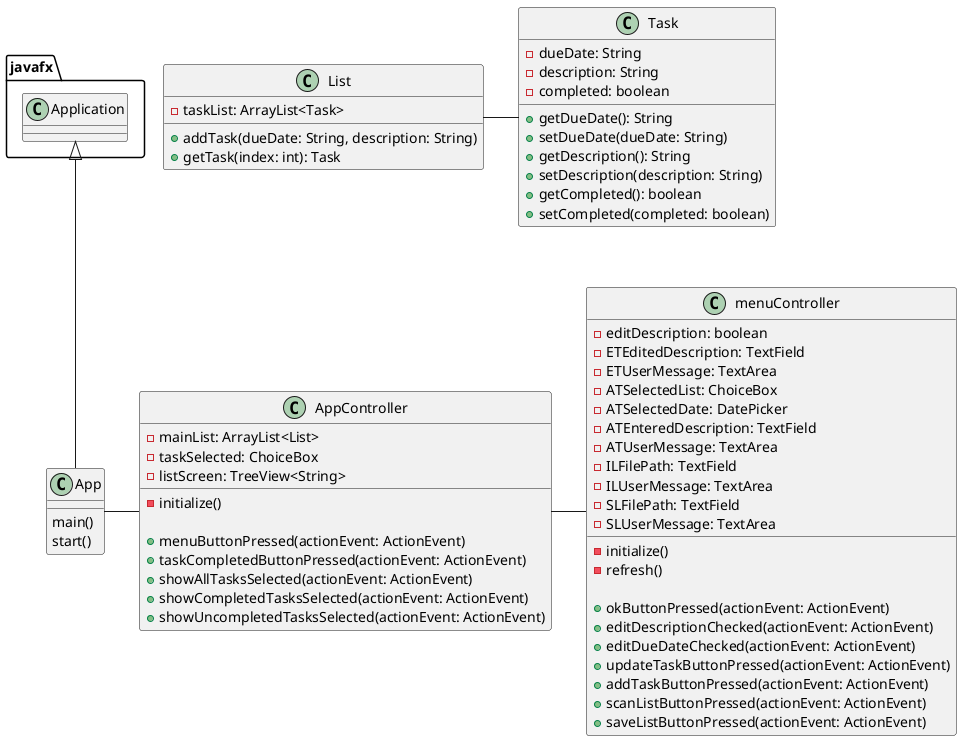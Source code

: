 @startuml
'https://plantuml.com/sequence-diagram

class App{
    main()
    start()
}

class AppController{
    - mainList: ArrayList<List>
    - taskSelected: ChoiceBox
    - listScreen: TreeView<String>
    - initialize()

    + menuButtonPressed(actionEvent: ActionEvent)
    + taskCompletedButtonPressed(actionEvent: ActionEvent)
    + showAllTasksSelected(actionEvent: ActionEvent)
    + showCompletedTasksSelected(actionEvent: ActionEvent)
    + showUncompletedTasksSelected(actionEvent: ActionEvent)

}

class List{
    - taskList: ArrayList<Task>

    + addTask(dueDate: String, description: String)
    + getTask(index: int): Task
}

class menuController{

    - editDescription: boolean
    - ETEditedDescription: TextField
    - ETUserMessage: TextArea
    - ATSelectedList: ChoiceBox
    - ATSelectedDate: DatePicker
    - ATEnteredDescription: TextField
    - ATUserMessage: TextArea
    - ILFilePath: TextField
    - ILUserMessage: TextArea
    - SLFilePath: TextField
    - SLUserMessage: TextArea
    - initialize()
    - refresh()

    + okButtonPressed(actionEvent: ActionEvent)
    + editDescriptionChecked(actionEvent: ActionEvent)
    + editDueDateChecked(actionEvent: ActionEvent)
    + updateTaskButtonPressed(actionEvent: ActionEvent)
    + addTaskButtonPressed(actionEvent: ActionEvent)
    + scanListButtonPressed(actionEvent: ActionEvent)
    + saveListButtonPressed(actionEvent: ActionEvent)
}

class Task{
    - dueDate: String
    - description: String
    - completed: boolean

    + getDueDate(): String
    + setDueDate(dueDate: String)
    + getDescription(): String
    + setDescription(description: String)
    + getCompleted(): boolean
    + setCompleted(completed: boolean)
}

javafx.Application <|-- App

App -  AppController
AppController - menuController
List - Task
@enduml